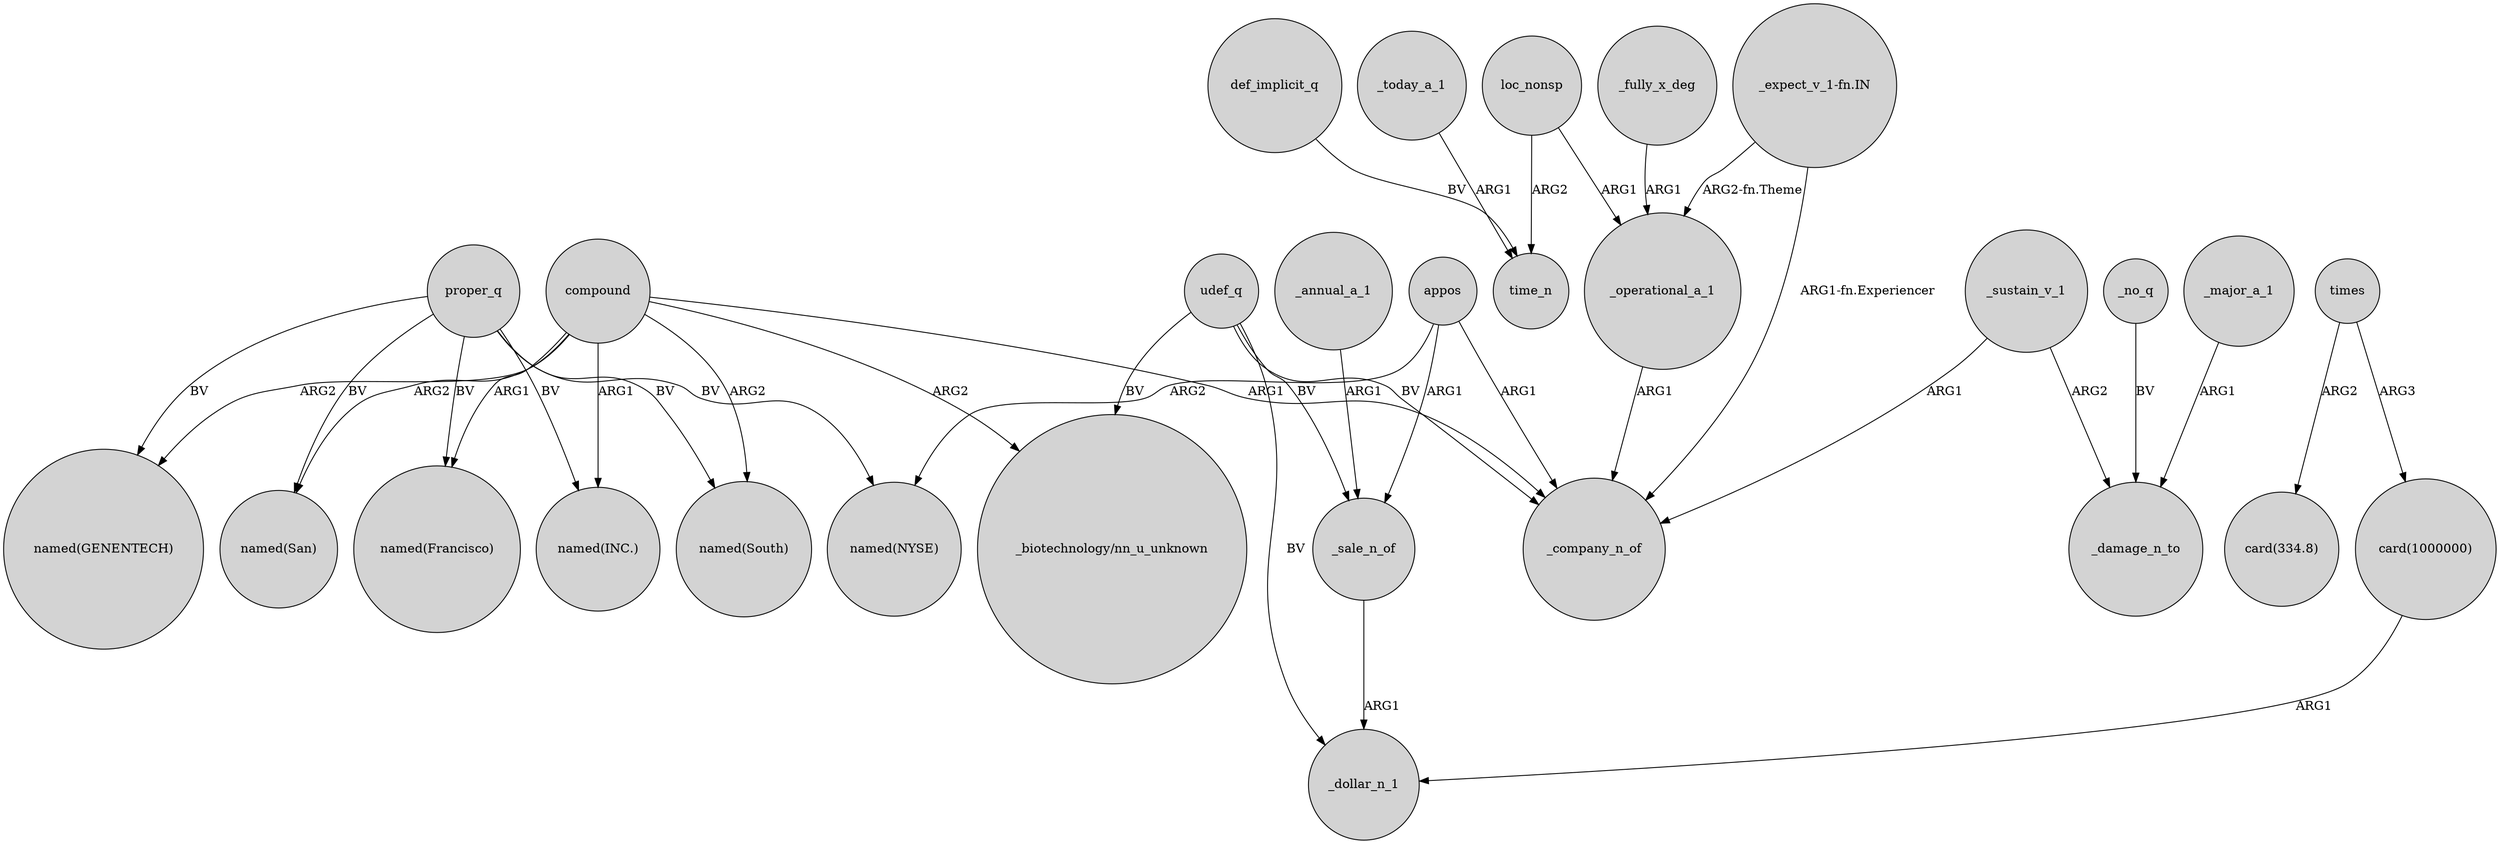digraph {
	node [shape=circle style=filled]
	"card(1000000)" -> _dollar_n_1 [label=ARG1]
	compound -> "named(South)" [label=ARG2]
	compound -> "named(GENENTECH)" [label=ARG2]
	_today_a_1 -> time_n [label=ARG1]
	proper_q -> "named(Francisco)" [label=BV]
	compound -> "named(San)" [label=ARG2]
	"_expect_v_1-fn.IN" -> _company_n_of [label="ARG1-fn.Experiencer"]
	appos -> "named(NYSE)" [label=ARG2]
	_major_a_1 -> _damage_n_to [label=ARG1]
	proper_q -> "named(GENENTECH)" [label=BV]
	_operational_a_1 -> _company_n_of [label=ARG1]
	compound -> "named(INC.)" [label=ARG1]
	loc_nonsp -> time_n [label=ARG2]
	proper_q -> "named(INC.)" [label=BV]
	proper_q -> "named(NYSE)" [label=BV]
	_annual_a_1 -> _sale_n_of [label=ARG1]
	compound -> _company_n_of [label=ARG1]
	"_expect_v_1-fn.IN" -> _operational_a_1 [label="ARG2-fn.Theme"]
	appos -> _sale_n_of [label=ARG1]
	loc_nonsp -> _operational_a_1 [label=ARG1]
	times -> "card(1000000)" [label=ARG3]
	_sustain_v_1 -> _damage_n_to [label=ARG2]
	compound -> "named(Francisco)" [label=ARG1]
	times -> "card(334.8)" [label=ARG2]
	_fully_x_deg -> _operational_a_1 [label=ARG1]
	udef_q -> _sale_n_of [label=BV]
	appos -> _company_n_of [label=ARG1]
	_sustain_v_1 -> _company_n_of [label=ARG1]
	compound -> "_biotechnology/nn_u_unknown" [label=ARG2]
	proper_q -> "named(San)" [label=BV]
	udef_q -> _dollar_n_1 [label=BV]
	udef_q -> _company_n_of [label=BV]
	_no_q -> _damage_n_to [label=BV]
	proper_q -> "named(South)" [label=BV]
	udef_q -> "_biotechnology/nn_u_unknown" [label=BV]
	def_implicit_q -> time_n [label=BV]
	_sale_n_of -> _dollar_n_1 [label=ARG1]
}
